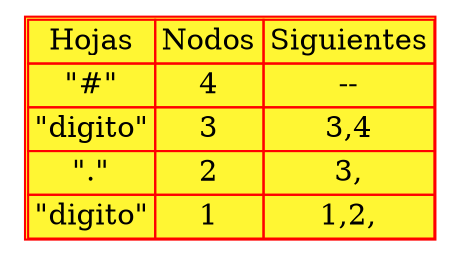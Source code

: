 digraph G{
tbl [
shape=plaintext
label=<
<table color='red' cellspacing='0' bgcolor="#FFF633">
<tr><td>Hojas</td><td>Nodos</td><td>Siguientes</td></tr>
<tr><td>"#"</td><td>4</td><td>--</td></tr>
<tr><td>"digito"</td><td>3</td><td>3,4</td></tr>
<tr><td>"."</td><td>2</td><td>3,</td></tr>
<tr><td>"digito"</td><td>1</td><td>1,2,</td></tr>
</table>
>];
}
